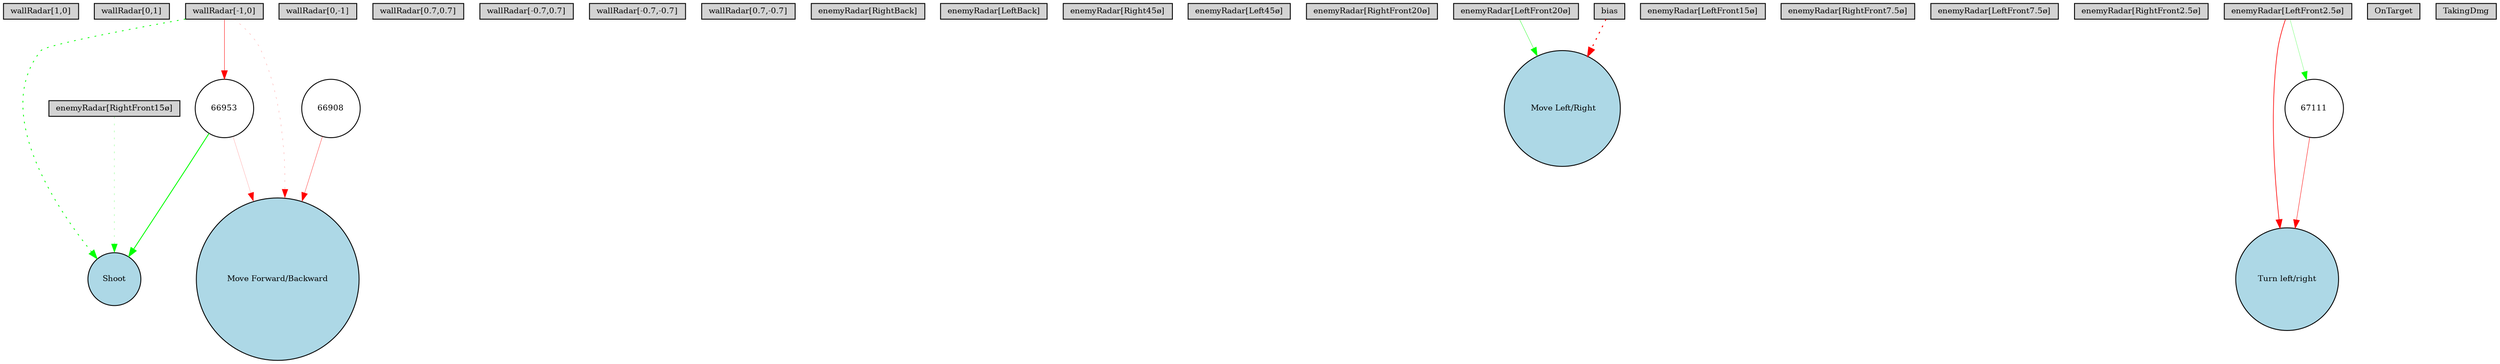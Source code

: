 digraph {
	node [fontsize=9 height=0.2 shape=circle width=0.2]
	"wallRadar[1,0]" [fillcolor=lightgray shape=box style=filled]
	"wallRadar[0,1]" [fillcolor=lightgray shape=box style=filled]
	"wallRadar[-1,0]" [fillcolor=lightgray shape=box style=filled]
	"wallRadar[0,-1]" [fillcolor=lightgray shape=box style=filled]
	"wallRadar[0.7,0.7]" [fillcolor=lightgray shape=box style=filled]
	"wallRadar[-0.7,0.7]" [fillcolor=lightgray shape=box style=filled]
	"wallRadar[-0.7,-0.7]" [fillcolor=lightgray shape=box style=filled]
	"wallRadar[0.7,-0.7]" [fillcolor=lightgray shape=box style=filled]
	"enemyRadar[RightBack]" [fillcolor=lightgray shape=box style=filled]
	"enemyRadar[LeftBack]" [fillcolor=lightgray shape=box style=filled]
	"enemyRadar[Right45ø]" [fillcolor=lightgray shape=box style=filled]
	"enemyRadar[Left45ø]" [fillcolor=lightgray shape=box style=filled]
	"enemyRadar[RightFront20ø]" [fillcolor=lightgray shape=box style=filled]
	"enemyRadar[LeftFront20ø]" [fillcolor=lightgray shape=box style=filled]
	"enemyRadar[RightFront15ø]" [fillcolor=lightgray shape=box style=filled]
	"enemyRadar[LeftFront15ø]" [fillcolor=lightgray shape=box style=filled]
	"enemyRadar[RightFront7.5ø]" [fillcolor=lightgray shape=box style=filled]
	"enemyRadar[LeftFront7.5ø]" [fillcolor=lightgray shape=box style=filled]
	"enemyRadar[RightFront2.5ø]" [fillcolor=lightgray shape=box style=filled]
	"enemyRadar[LeftFront2.5ø]" [fillcolor=lightgray shape=box style=filled]
	OnTarget [fillcolor=lightgray shape=box style=filled]
	TakingDmg [fillcolor=lightgray shape=box style=filled]
	bias [fillcolor=lightgray shape=box style=filled]
	Shoot [fillcolor=lightblue style=filled]
	"Move Forward/Backward" [fillcolor=lightblue style=filled]
	" Move Left/Right" [fillcolor=lightblue style=filled]
	"Turn left/right" [fillcolor=lightblue style=filled]
	67111 [fillcolor=white style=filled]
	66953 [fillcolor=white style=filled]
	66908 [fillcolor=white style=filled]
	"enemyRadar[LeftFront2.5ø]" -> "Turn left/right" [color=red penwidth=0.7204910214080487 style=solid]
	"wallRadar[-1,0]" -> "Move Forward/Backward" [color=red penwidth=0.16601340000273868 style=dotted]
	"enemyRadar[RightFront15ø]" -> Shoot [color=green penwidth=0.2261051917477905 style=dotted]
	"wallRadar[-1,0]" -> Shoot [color=green penwidth=0.9082997550282051 style=dotted]
	bias -> " Move Left/Right" [color=red penwidth=1.1577848928994448 style=dotted]
	"enemyRadar[LeftFront20ø]" -> " Move Left/Right" [color=green penwidth=0.3673941510073855 style=solid]
	66908 -> "Move Forward/Backward" [color=red penwidth=0.33297005272030955 style=solid]
	"wallRadar[-1,0]" -> 66953 [color=red penwidth=0.4510003916673935 style=solid]
	66953 -> Shoot [color=green penwidth=0.9899460579139294 style=solid]
	"enemyRadar[LeftFront2.5ø]" -> 67111 [color=green penwidth=0.23665328318014964 style=solid]
	67111 -> "Turn left/right" [color=red penwidth=0.451238211808912 style=solid]
	66953 -> "Move Forward/Backward" [color=red penwidth=0.13764229961069516 style=solid]
}
